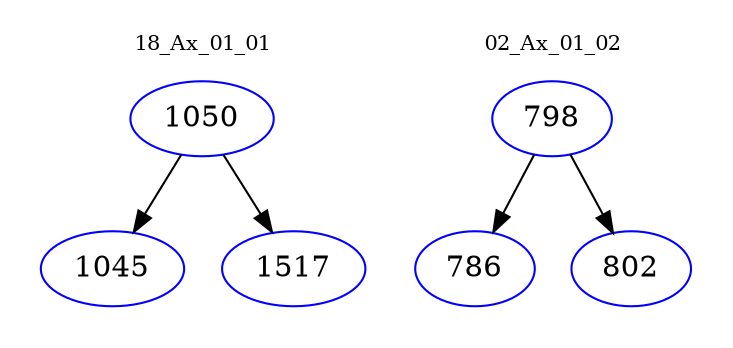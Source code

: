 digraph{
subgraph cluster_0 {
color = white
label = "18_Ax_01_01";
fontsize=10;
T0_1050 [label="1050", color="blue"]
T0_1050 -> T0_1045 [color="black"]
T0_1045 [label="1045", color="blue"]
T0_1050 -> T0_1517 [color="black"]
T0_1517 [label="1517", color="blue"]
}
subgraph cluster_1 {
color = white
label = "02_Ax_01_02";
fontsize=10;
T1_798 [label="798", color="blue"]
T1_798 -> T1_786 [color="black"]
T1_786 [label="786", color="blue"]
T1_798 -> T1_802 [color="black"]
T1_802 [label="802", color="blue"]
}
}
